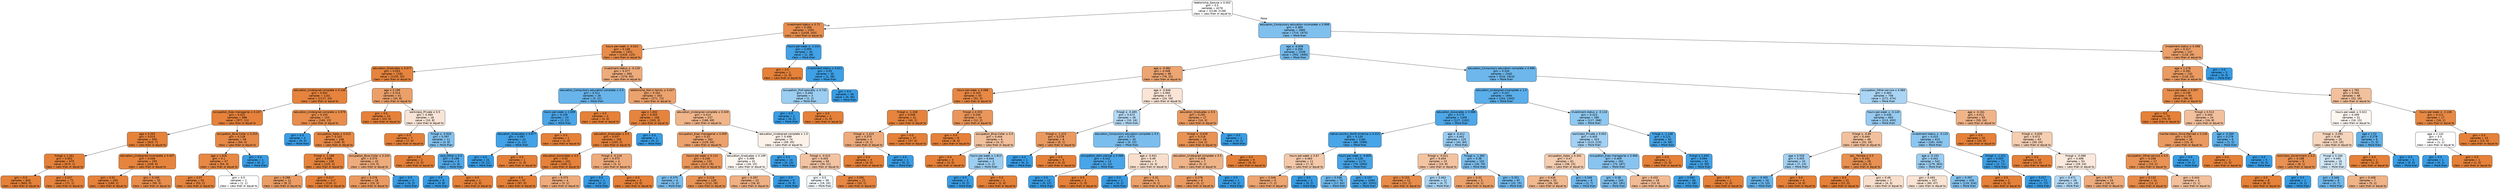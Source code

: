 digraph Tree {
node [shape=box, style="filled, rounded", color="black", fontname=helvetica] ;
edge [fontname=helvetica] ;
0 [label=<relationship_Spouse &le; 0.002<br/>gini = 0.5<br/>samples = 4276<br/>value = [2138, 2138]<br/>class = Less than or equal to>, fillcolor="#e5813900"] ;
1 [label=<investment-status &le; 0.72<br/>gini = 0.184<br/>samples = 1591<br/>value = [1428, 163]<br/>class = Less than or equal to>, fillcolor="#e58139e2"] ;
0 -> 1 [labeldistance=2.5, labelangle=45, headlabel="True"] ;
2 [label=<hours-per-week &le; -0.024<br/>gini = 0.148<br/>samples = 1551<br/>value = [1426, 125]<br/>class = Less than or equal to>, fillcolor="#e58139e9"] ;
1 -> 2 ;
3 [label=<education_Graduates &le; 0.077<br/>gini = 0.053<br/>samples = 1182<br/>value = [1150, 32]<br/>class = Less than or equal to>, fillcolor="#e58139f8"] ;
2 -> 3 ;
4 [label=<education_Undergrad-complete &le; 0.146<br/>gini = 0.041<br/>samples = 1141<br/>value = [1117, 24]<br/>class = Less than or equal to>, fillcolor="#e58139fa"] ;
3 -> 4 ;
5 [label=<occupation_Exec-managerial &le; 0.247<br/>gini = 0.022<br/>samples = 988<br/>value = [977, 11]<br/>class = Less than or equal to>, fillcolor="#e58139fc"] ;
4 -> 5 ;
6 [label=<age &le; 0.055<br/>gini = 0.015<br/>samples = 930<br/>value = [923, 7]<br/>class = Less than or equal to>, fillcolor="#e58139fd"] ;
5 -> 6 ;
7 [label=<fnlwgt &le; 1.261<br/>gini = 0.003<br/>samples = 675<br/>value = [674, 1]<br/>class = Less than or equal to>, fillcolor="#e58139ff"] ;
6 -> 7 ;
8 [label=<gini = 0.0<br/>samples = 603<br/>value = [603, 0]<br/>class = Less than or equal to>, fillcolor="#e58139ff"] ;
7 -> 8 ;
9 [label=<gini = 0.027<br/>samples = 72<br/>value = [71, 1]<br/>class = Less than or equal to>, fillcolor="#e58139fb"] ;
7 -> 9 ;
10 [label=<education_Undergrad-incomplete &le; 0.407<br/>gini = 0.046<br/>samples = 255<br/>value = [249, 6]<br/>class = Less than or equal to>, fillcolor="#e58139f9"] ;
6 -> 10 ;
11 [label=<gini = 0.01<br/>samples = 200<br/>value = [199, 1]<br/>class = Less than or equal to>, fillcolor="#e58139fe"] ;
10 -> 11 ;
12 [label=<gini = 0.165<br/>samples = 55<br/>value = [50, 5]<br/>class = Less than or equal to>, fillcolor="#e58139e6"] ;
10 -> 12 ;
13 [label=<occupation_Blue-Collar &le; 0.253<br/>gini = 0.128<br/>samples = 58<br/>value = [54, 4]<br/>class = Less than or equal to>, fillcolor="#e58139ec"] ;
5 -> 13 ;
14 [label=<age &le; 1.926<br/>gini = 0.1<br/>samples = 57<br/>value = [54, 3]<br/>class = Less than or equal to>, fillcolor="#e58139f1"] ;
13 -> 14 ;
15 [label=<gini = 0.07<br/>samples = 55<br/>value = [53, 2]<br/>class = Less than or equal to>, fillcolor="#e58139f5"] ;
14 -> 15 ;
16 [label=<gini = 0.5<br/>samples = 2<br/>value = [1, 1]<br/>class = Less than or equal to>, fillcolor="#e5813900"] ;
14 -> 16 ;
17 [label=<gini = 0.0<br/>samples = 1<br/>value = [0, 1]<br/>class = More than>, fillcolor="#399de5ff"] ;
13 -> 17 ;
18 [label=<education_Undergrad-complete &le; 0.979<br/>gini = 0.155<br/>samples = 153<br/>value = [140, 13]<br/>class = Less than or equal to>, fillcolor="#e58139e7"] ;
4 -> 18 ;
19 [label=<gini = 0.0<br/>samples = 5<br/>value = [0, 5]<br/>class = More than>, fillcolor="#399de5ff"] ;
18 -> 19 ;
20 [label=<occupation_Sales &le; 0.015<br/>gini = 0.102<br/>samples = 148<br/>value = [140, 8]<br/>class = Less than or equal to>, fillcolor="#e58139f0"] ;
18 -> 20 ;
21 [label=<fnlwgt &le; -1.189<br/>gini = 0.046<br/>samples = 128<br/>value = [125, 3]<br/>class = Less than or equal to>, fillcolor="#e58139f9"] ;
20 -> 21 ;
22 [label=<gini = 0.298<br/>samples = 11<br/>value = [9, 2]<br/>class = Less than or equal to>, fillcolor="#e58139c6"] ;
21 -> 22 ;
23 [label=<gini = 0.017<br/>samples = 117<br/>value = [116, 1]<br/>class = Less than or equal to>, fillcolor="#e58139fd"] ;
21 -> 23 ;
24 [label=<occupation_Blue-Collar &le; 0.204<br/>gini = 0.375<br/>samples = 20<br/>value = [15, 5]<br/>class = Less than or equal to>, fillcolor="#e58139aa"] ;
20 -> 24 ;
25 [label=<gini = 0.278<br/>samples = 18<br/>value = [15, 3]<br/>class = Less than or equal to>, fillcolor="#e58139cc"] ;
24 -> 25 ;
26 [label=<gini = 0.0<br/>samples = 2<br/>value = [0, 2]<br/>class = More than>, fillcolor="#399de5ff"] ;
24 -> 26 ;
27 [label=<age &le; 0.199<br/>gini = 0.314<br/>samples = 41<br/>value = [33, 8]<br/>class = Less than or equal to>, fillcolor="#e58139c1"] ;
3 -> 27 ;
28 [label=<gini = 0.0<br/>samples = 23<br/>value = [23, 0]<br/>class = Less than or equal to>, fillcolor="#e58139ff"] ;
27 -> 28 ;
29 [label=<workclass_Private &le; 0.5<br/>gini = 0.494<br/>samples = 18<br/>value = [10, 8]<br/>class = Less than or equal to>, fillcolor="#e5813933"] ;
27 -> 29 ;
30 [label=<gini = 0.0<br/>samples = 7<br/>value = [7, 0]<br/>class = Less than or equal to>, fillcolor="#e58139ff"] ;
29 -> 30 ;
31 [label=<fnlwgt &le; -0.928<br/>gini = 0.397<br/>samples = 11<br/>value = [3, 8]<br/>class = More than>, fillcolor="#399de59f"] ;
29 -> 31 ;
32 [label=<gini = 0.0<br/>samples = 2<br/>value = [2, 0]<br/>class = Less than or equal to>, fillcolor="#e58139ff"] ;
31 -> 32 ;
33 [label=<race_Other &le; 0.5<br/>gini = 0.198<br/>samples = 9<br/>value = [1, 8]<br/>class = More than>, fillcolor="#399de5df"] ;
31 -> 33 ;
34 [label=<gini = 0.0<br/>samples = 8<br/>value = [0, 8]<br/>class = More than>, fillcolor="#399de5ff"] ;
33 -> 34 ;
35 [label=<gini = 0.0<br/>samples = 1<br/>value = [1, 0]<br/>class = Less than or equal to>, fillcolor="#e58139ff"] ;
33 -> 35 ;
36 [label=<investment-status &le; -0.129<br/>gini = 0.377<br/>samples = 369<br/>value = [276, 93]<br/>class = Less than or equal to>, fillcolor="#e58139a9"] ;
2 -> 36 ;
37 [label=<education_Compulsory-education-complete &le; 0.5<br/>gini = 0.311<br/>samples = 26<br/>value = [5, 21]<br/>class = More than>, fillcolor="#399de5c2"] ;
36 -> 37 ;
38 [label=<hours-per-week &le; 2.099<br/>gini = 0.159<br/>samples = 23<br/>value = [2, 21]<br/>class = More than>, fillcolor="#399de5e7"] ;
37 -> 38 ;
39 [label=<education_Graduates &le; 0.877<br/>gini = 0.087<br/>samples = 22<br/>value = [1, 21]<br/>class = More than>, fillcolor="#399de5f3"] ;
38 -> 39 ;
40 [label=<gini = 0.0<br/>samples = 21<br/>value = [0, 21]<br/>class = More than>, fillcolor="#399de5ff"] ;
39 -> 40 ;
41 [label=<gini = 0.0<br/>samples = 1<br/>value = [1, 0]<br/>class = Less than or equal to>, fillcolor="#e58139ff"] ;
39 -> 41 ;
42 [label=<gini = 0.0<br/>samples = 1<br/>value = [1, 0]<br/>class = Less than or equal to>, fillcolor="#e58139ff"] ;
38 -> 42 ;
43 [label=<gini = 0.0<br/>samples = 3<br/>value = [3, 0]<br/>class = Less than or equal to>, fillcolor="#e58139ff"] ;
37 -> 43 ;
44 [label=<relationship_Not-in-family &le; 0.027<br/>gini = 0.332<br/>samples = 343<br/>value = [271, 72]<br/>class = Less than or equal to>, fillcolor="#e58139bb"] ;
36 -> 44 ;
45 [label=<age &le; 1.602<br/>gini = 0.055<br/>samples = 106<br/>value = [103, 3]<br/>class = Less than or equal to>, fillcolor="#e58139f8"] ;
44 -> 45 ;
46 [label=<education_Graduates &le; 0.5<br/>gini = 0.037<br/>samples = 105<br/>value = [103, 2]<br/>class = Less than or equal to>, fillcolor="#e58139fa"] ;
45 -> 46 ;
47 [label=<education_Associates &le; 0.5<br/>gini = 0.02<br/>samples = 101<br/>value = [100, 1]<br/>class = Less than or equal to>, fillcolor="#e58139fc"] ;
46 -> 47 ;
48 [label=<gini = 0.0<br/>samples = 97<br/>value = [97, 0]<br/>class = Less than or equal to>, fillcolor="#e58139ff"] ;
47 -> 48 ;
49 [label=<gini = 0.375<br/>samples = 4<br/>value = [3, 1]<br/>class = Less than or equal to>, fillcolor="#e58139aa"] ;
47 -> 49 ;
50 [label=<fnlwgt &le; -0.218<br/>gini = 0.375<br/>samples = 4<br/>value = [3, 1]<br/>class = Less than or equal to>, fillcolor="#e58139aa"] ;
46 -> 50 ;
51 [label=<gini = 0.0<br/>samples = 1<br/>value = [0, 1]<br/>class = More than>, fillcolor="#399de5ff"] ;
50 -> 51 ;
52 [label=<gini = 0.0<br/>samples = 3<br/>value = [3, 0]<br/>class = Less than or equal to>, fillcolor="#e58139ff"] ;
50 -> 52 ;
53 [label=<gini = 0.0<br/>samples = 1<br/>value = [0, 1]<br/>class = More than>, fillcolor="#399de5ff"] ;
45 -> 53 ;
54 [label=<education_Undergrad-complete &le; 0.049<br/>gini = 0.413<br/>samples = 237<br/>value = [168, 69]<br/>class = Less than or equal to>, fillcolor="#e5813996"] ;
44 -> 54 ;
55 [label=<occupation_Exec-managerial &le; 0.009<br/>gini = 0.33<br/>samples = 163<br/>value = [129, 34]<br/>class = Less than or equal to>, fillcolor="#e58139bc"] ;
54 -> 55 ;
56 [label=<hours-per-week &le; 0.114<br/>gini = 0.246<br/>samples = 132<br/>value = [113, 19]<br/>class = Less than or equal to>, fillcolor="#e58139d4"] ;
55 -> 56 ;
57 [label=<gini = 0.375<br/>samples = 4<br/>value = [1, 3]<br/>class = More than>, fillcolor="#399de5aa"] ;
56 -> 57 ;
58 [label=<gini = 0.219<br/>samples = 128<br/>value = [112, 16]<br/>class = Less than or equal to>, fillcolor="#e58139db"] ;
56 -> 58 ;
59 [label=<education_Graduates &le; 0.199<br/>gini = 0.499<br/>samples = 31<br/>value = [16, 15]<br/>class = Less than or equal to>, fillcolor="#e5813910"] ;
55 -> 59 ;
60 [label=<gini = 0.397<br/>samples = 22<br/>value = [16, 6]<br/>class = Less than or equal to>, fillcolor="#e581399f"] ;
59 -> 60 ;
61 [label=<gini = 0.0<br/>samples = 9<br/>value = [0, 9]<br/>class = More than>, fillcolor="#399de5ff"] ;
59 -> 61 ;
62 [label=<education_Undergrad-complete &le; 1.0<br/>gini = 0.499<br/>samples = 74<br/>value = [39, 35]<br/>class = Less than or equal to>, fillcolor="#e581391a"] ;
54 -> 62 ;
63 [label=<gini = 0.0<br/>samples = 14<br/>value = [0, 14]<br/>class = More than>, fillcolor="#399de5ff"] ;
62 -> 63 ;
64 [label=<fnlwgt &le; -0.015<br/>gini = 0.455<br/>samples = 60<br/>value = [39, 21]<br/>class = Less than or equal to>, fillcolor="#e5813976"] ;
62 -> 64 ;
65 [label=<gini = 0.5<br/>samples = 39<br/>value = [19, 20]<br/>class = More than>, fillcolor="#399de50d"] ;
64 -> 65 ;
66 [label=<gini = 0.091<br/>samples = 21<br/>value = [20, 1]<br/>class = Less than or equal to>, fillcolor="#e58139f2"] ;
64 -> 66 ;
67 [label=<hours-per-week &le; -1.314<br/>gini = 0.095<br/>samples = 40<br/>value = [2, 38]<br/>class = More than>, fillcolor="#399de5f2"] ;
1 -> 67 ;
68 [label=<gini = 0.0<br/>samples = 1<br/>value = [1, 0]<br/>class = Less than or equal to>, fillcolor="#e58139ff"] ;
67 -> 68 ;
69 [label=<investment-status &le; 0.811<br/>gini = 0.05<br/>samples = 39<br/>value = [1, 38]<br/>class = More than>, fillcolor="#399de5f8"] ;
67 -> 69 ;
70 [label=<occupation_Prof-specialty &le; 0.742<br/>gini = 0.444<br/>samples = 3<br/>value = [1, 2]<br/>class = More than>, fillcolor="#399de57f"] ;
69 -> 70 ;
71 [label=<gini = 0.0<br/>samples = 2<br/>value = [0, 2]<br/>class = More than>, fillcolor="#399de5ff"] ;
70 -> 71 ;
72 [label=<gini = 0.0<br/>samples = 1<br/>value = [1, 0]<br/>class = Less than or equal to>, fillcolor="#e58139ff"] ;
70 -> 72 ;
73 [label=<gini = 0.0<br/>samples = 36<br/>value = [0, 36]<br/>class = More than>, fillcolor="#399de5ff"] ;
69 -> 73 ;
74 [label=<education_Compulsory-education-incomplete &le; 0.998<br/>gini = 0.389<br/>samples = 2685<br/>value = [710, 1975]<br/>class = More than>, fillcolor="#399de5a3"] ;
0 -> 74 [labeldistance=2.5, labelangle=-45, headlabel="False"] ;
75 [label=<age &le; -0.836<br/>gini = 0.358<br/>samples = 2538<br/>value = [592, 1946]<br/>class = More than>, fillcolor="#399de5b1"] ;
74 -> 75 ;
76 [label=<age &le; -0.982<br/>gini = 0.348<br/>samples = 98<br/>value = [76, 22]<br/>class = Less than or equal to>, fillcolor="#e58139b5"] ;
75 -> 76 ;
77 [label=<hours-per-week &le; 0.588<br/>gini = 0.103<br/>samples = 55<br/>value = [52, 3]<br/>class = Less than or equal to>, fillcolor="#e58139f0"] ;
76 -> 77 ;
78 [label=<fnlwgt &le; -1.338<br/>gini = 0.048<br/>samples = 41<br/>value = [40, 1]<br/>class = Less than or equal to>, fillcolor="#e58139f9"] ;
77 -> 78 ;
79 [label=<fnlwgt &le; -1.415<br/>gini = 0.375<br/>samples = 4<br/>value = [3, 1]<br/>class = Less than or equal to>, fillcolor="#e58139aa"] ;
78 -> 79 ;
80 [label=<gini = 0.0<br/>samples = 3<br/>value = [3, 0]<br/>class = Less than or equal to>, fillcolor="#e58139ff"] ;
79 -> 80 ;
81 [label=<gini = 0.0<br/>samples = 1<br/>value = [0, 1]<br/>class = More than>, fillcolor="#399de5ff"] ;
79 -> 81 ;
82 [label=<gini = 0.0<br/>samples = 37<br/>value = [37, 0]<br/>class = Less than or equal to>, fillcolor="#e58139ff"] ;
78 -> 82 ;
83 [label=<fnlwgt &le; 0.353<br/>gini = 0.245<br/>samples = 14<br/>value = [12, 2]<br/>class = Less than or equal to>, fillcolor="#e58139d4"] ;
77 -> 83 ;
84 [label=<gini = 0.0<br/>samples = 8<br/>value = [8, 0]<br/>class = Less than or equal to>, fillcolor="#e58139ff"] ;
83 -> 84 ;
85 [label=<occupation_Blue-Collar &le; 0.5<br/>gini = 0.444<br/>samples = 6<br/>value = [4, 2]<br/>class = Less than or equal to>, fillcolor="#e581397f"] ;
83 -> 85 ;
86 [label=<gini = 0.0<br/>samples = 3<br/>value = [3, 0]<br/>class = Less than or equal to>, fillcolor="#e58139ff"] ;
85 -> 86 ;
87 [label=<hours-per-week &le; 1.813<br/>gini = 0.444<br/>samples = 3<br/>value = [1, 2]<br/>class = More than>, fillcolor="#399de57f"] ;
85 -> 87 ;
88 [label=<gini = 0.0<br/>samples = 2<br/>value = [0, 2]<br/>class = More than>, fillcolor="#399de5ff"] ;
87 -> 88 ;
89 [label=<gini = 0.0<br/>samples = 1<br/>value = [1, 0]<br/>class = Less than or equal to>, fillcolor="#e58139ff"] ;
87 -> 89 ;
90 [label=<age &le; -0.846<br/>gini = 0.493<br/>samples = 43<br/>value = [24, 19]<br/>class = Less than or equal to>, fillcolor="#e5813935"] ;
76 -> 90 ;
91 [label=<fnlwgt &le; -0.485<br/>gini = 0.473<br/>samples = 26<br/>value = [10, 16]<br/>class = More than>, fillcolor="#399de560"] ;
90 -> 91 ;
92 [label=<fnlwgt &le; -1.215<br/>gini = 0.278<br/>samples = 6<br/>value = [5, 1]<br/>class = Less than or equal to>, fillcolor="#e58139cc"] ;
91 -> 92 ;
93 [label=<gini = 0.0<br/>samples = 1<br/>value = [0, 1]<br/>class = More than>, fillcolor="#399de5ff"] ;
92 -> 93 ;
94 [label=<gini = 0.0<br/>samples = 5<br/>value = [5, 0]<br/>class = Less than or equal to>, fillcolor="#e58139ff"] ;
92 -> 94 ;
95 [label=<education_Compulsory-education-complete &le; 0.5<br/>gini = 0.375<br/>samples = 20<br/>value = [5, 15]<br/>class = More than>, fillcolor="#399de5aa"] ;
91 -> 95 ;
96 [label=<occupation_Adm-clerical &le; 0.569<br/>gini = 0.142<br/>samples = 13<br/>value = [1, 12]<br/>class = More than>, fillcolor="#399de5ea"] ;
95 -> 96 ;
97 [label=<gini = 0.0<br/>samples = 12<br/>value = [0, 12]<br/>class = More than>, fillcolor="#399de5ff"] ;
96 -> 97 ;
98 [label=<gini = 0.0<br/>samples = 1<br/>value = [1, 0]<br/>class = Less than or equal to>, fillcolor="#e58139ff"] ;
96 -> 98 ;
99 [label=<age &le; -0.931<br/>gini = 0.49<br/>samples = 7<br/>value = [4, 3]<br/>class = Less than or equal to>, fillcolor="#e5813940"] ;
95 -> 99 ;
100 [label=<gini = 0.0<br/>samples = 2<br/>value = [0, 2]<br/>class = More than>, fillcolor="#399de5ff"] ;
99 -> 100 ;
101 [label=<gini = 0.32<br/>samples = 5<br/>value = [4, 1]<br/>class = Less than or equal to>, fillcolor="#e58139bf"] ;
99 -> 101 ;
102 [label=<education_Graduates &le; 0.5<br/>gini = 0.291<br/>samples = 17<br/>value = [14, 3]<br/>class = Less than or equal to>, fillcolor="#e58139c8"] ;
90 -> 102 ;
103 [label=<fnlwgt &le; -0.639<br/>gini = 0.219<br/>samples = 16<br/>value = [14, 2]<br/>class = Less than or equal to>, fillcolor="#e58139db"] ;
102 -> 103 ;
104 [label=<education_Undergrad-complete &le; 0.5<br/>gini = 0.408<br/>samples = 7<br/>value = [5, 2]<br/>class = Less than or equal to>, fillcolor="#e5813999"] ;
103 -> 104 ;
105 [label=<gini = 0.278<br/>samples = 6<br/>value = [5, 1]<br/>class = Less than or equal to>, fillcolor="#e58139cc"] ;
104 -> 105 ;
106 [label=<gini = 0.0<br/>samples = 1<br/>value = [0, 1]<br/>class = More than>, fillcolor="#399de5ff"] ;
104 -> 106 ;
107 [label=<gini = 0.0<br/>samples = 9<br/>value = [9, 0]<br/>class = Less than or equal to>, fillcolor="#e58139ff"] ;
103 -> 107 ;
108 [label=<gini = 0.0<br/>samples = 1<br/>value = [0, 1]<br/>class = More than>, fillcolor="#399de5ff"] ;
102 -> 108 ;
109 [label=<education_Compulsory-education-complete &le; 0.996<br/>gini = 0.334<br/>samples = 2440<br/>value = [516, 1924]<br/>class = More than>, fillcolor="#399de5bb"] ;
75 -> 109 ;
110 [label=<education_Undergrad-incomplete &le; 1.0<br/>gini = 0.247<br/>samples = 1694<br/>value = [244, 1450]<br/>class = More than>, fillcolor="#399de5d4"] ;
109 -> 110 ;
111 [label=<education_Associates &le; 0.988<br/>gini = 0.175<br/>samples = 1309<br/>value = [127, 1182]<br/>class = More than>, fillcolor="#399de5e4"] ;
110 -> 111 ;
112 [label=<native-country_North-America &le; 0.015<br/>gini = 0.135<br/>samples = 1184<br/>value = [86, 1098]<br/>class = More than>, fillcolor="#399de5eb"] ;
111 -> 112 ;
113 [label=<hours-per-week &le; 0.67<br/>gini = 0.463<br/>samples = 11<br/>value = [7, 4]<br/>class = Less than or equal to>, fillcolor="#e581396d"] ;
112 -> 113 ;
114 [label=<gini = 0.346<br/>samples = 9<br/>value = [7, 2]<br/>class = Less than or equal to>, fillcolor="#e58139b6"] ;
113 -> 114 ;
115 [label=<gini = 0.0<br/>samples = 2<br/>value = [0, 2]<br/>class = More than>, fillcolor="#399de5ff"] ;
113 -> 115 ;
116 [label=<hours-per-week &le; -0.805<br/>gini = 0.126<br/>samples = 1173<br/>value = [79, 1094]<br/>class = More than>, fillcolor="#399de5ed"] ;
112 -> 116 ;
117 [label=<gini = 0.338<br/>samples = 79<br/>value = [17, 62]<br/>class = More than>, fillcolor="#399de5b9"] ;
116 -> 117 ;
118 [label=<gini = 0.107<br/>samples = 1094<br/>value = [62, 1032]<br/>class = More than>, fillcolor="#399de5f0"] ;
116 -> 118 ;
119 [label=<age &le; -0.412<br/>gini = 0.441<br/>samples = 125<br/>value = [41, 84]<br/>class = More than>, fillcolor="#399de583"] ;
111 -> 119 ;
120 [label=<fnlwgt &le; -0.021<br/>gini = 0.454<br/>samples = 23<br/>value = [15, 8]<br/>class = Less than or equal to>, fillcolor="#e5813977"] ;
119 -> 120 ;
121 [label=<gini = 0.153<br/>samples = 12<br/>value = [11, 1]<br/>class = Less than or equal to>, fillcolor="#e58139e8"] ;
120 -> 121 ;
122 [label=<gini = 0.463<br/>samples = 11<br/>value = [4, 7]<br/>class = More than>, fillcolor="#399de56d"] ;
120 -> 122 ;
123 [label=<fnlwgt &le; -1.365<br/>gini = 0.38<br/>samples = 102<br/>value = [26, 76]<br/>class = More than>, fillcolor="#399de5a8"] ;
119 -> 123 ;
124 [label=<gini = 0.32<br/>samples = 5<br/>value = [4, 1]<br/>class = Less than or equal to>, fillcolor="#e58139bf"] ;
123 -> 124 ;
125 [label=<gini = 0.351<br/>samples = 97<br/>value = [22, 75]<br/>class = More than>, fillcolor="#399de5b4"] ;
123 -> 125 ;
126 [label=<investment-status &le; -0.116<br/>gini = 0.423<br/>samples = 385<br/>value = [117, 268]<br/>class = More than>, fillcolor="#399de590"] ;
110 -> 126 ;
127 [label=<workclass_Private &le; 0.002<br/>gini = 0.455<br/>samples = 323<br/>value = [113, 210]<br/>class = More than>, fillcolor="#399de576"] ;
126 -> 127 ;
128 [label=<occupation_Sales &le; 0.302<br/>gini = 0.47<br/>samples = 61<br/>value = [38, 23]<br/>class = Less than or equal to>, fillcolor="#e5813965"] ;
127 -> 128 ;
129 [label=<gini = 0.426<br/>samples = 52<br/>value = [36, 16]<br/>class = Less than or equal to>, fillcolor="#e581398e"] ;
128 -> 129 ;
130 [label=<gini = 0.346<br/>samples = 9<br/>value = [2, 7]<br/>class = More than>, fillcolor="#399de5b6"] ;
128 -> 130 ;
131 [label=<occupation_Exec-managerial &le; 0.966<br/>gini = 0.409<br/>samples = 262<br/>value = [75, 187]<br/>class = More than>, fillcolor="#399de599"] ;
127 -> 131 ;
132 [label=<gini = 0.38<br/>samples = 243<br/>value = [62, 181]<br/>class = More than>, fillcolor="#399de5a8"] ;
131 -> 132 ;
133 [label=<gini = 0.432<br/>samples = 19<br/>value = [13, 6]<br/>class = Less than or equal to>, fillcolor="#e5813989"] ;
131 -> 133 ;
134 [label=<fnlwgt &le; -1.148<br/>gini = 0.121<br/>samples = 62<br/>value = [4, 58]<br/>class = More than>, fillcolor="#399de5ed"] ;
126 -> 134 ;
135 [label=<gini = 0.0<br/>samples = 1<br/>value = [1, 0]<br/>class = Less than or equal to>, fillcolor="#e58139ff"] ;
134 -> 135 ;
136 [label=<fnlwgt &le; 2.404<br/>gini = 0.094<br/>samples = 61<br/>value = [3, 58]<br/>class = More than>, fillcolor="#399de5f2"] ;
134 -> 136 ;
137 [label=<gini = 0.064<br/>samples = 60<br/>value = [2, 58]<br/>class = More than>, fillcolor="#399de5f6"] ;
136 -> 137 ;
138 [label=<gini = 0.0<br/>samples = 1<br/>value = [1, 0]<br/>class = Less than or equal to>, fillcolor="#e58139ff"] ;
136 -> 138 ;
139 [label=<occupation_Other-service &le; 0.984<br/>gini = 0.463<br/>samples = 746<br/>value = [272, 474]<br/>class = More than>, fillcolor="#399de56d"] ;
109 -> 139 ;
140 [label=<hours-per-week &le; -0.145<br/>gini = 0.436<br/>samples = 663<br/>value = [213, 450]<br/>class = More than>, fillcolor="#399de586"] ;
139 -> 140 ;
141 [label=<fnlwgt &le; -0.86<br/>gini = 0.444<br/>samples = 48<br/>value = [32, 16]<br/>class = Less than or equal to>, fillcolor="#e581397f"] ;
140 -> 141 ;
142 [label=<age &le; 0.559<br/>gini = 0.455<br/>samples = 20<br/>value = [7, 13]<br/>class = More than>, fillcolor="#399de576"] ;
141 -> 142 ;
143 [label=<gini = 0.305<br/>samples = 16<br/>value = [3, 13]<br/>class = More than>, fillcolor="#399de5c4"] ;
142 -> 143 ;
144 [label=<gini = 0.0<br/>samples = 4<br/>value = [4, 0]<br/>class = Less than or equal to>, fillcolor="#e58139ff"] ;
142 -> 144 ;
145 [label=<sex_ Female &le; 0.5<br/>gini = 0.191<br/>samples = 28<br/>value = [25, 3]<br/>class = Less than or equal to>, fillcolor="#e58139e0"] ;
141 -> 145 ;
146 [label=<gini = 0.0<br/>samples = 21<br/>value = [21, 0]<br/>class = Less than or equal to>, fillcolor="#e58139ff"] ;
145 -> 146 ;
147 [label=<gini = 0.49<br/>samples = 7<br/>value = [4, 3]<br/>class = Less than or equal to>, fillcolor="#e5813940"] ;
145 -> 147 ;
148 [label=<investment-status &le; -0.125<br/>gini = 0.415<br/>samples = 615<br/>value = [181, 434]<br/>class = More than>, fillcolor="#399de595"] ;
140 -> 148 ;
149 [label=<age &le; -0.193<br/>gini = 0.442<br/>samples = 542<br/>value = [179, 363]<br/>class = More than>, fillcolor="#399de581"] ;
148 -> 149 ;
150 [label=<gini = 0.493<br/>samples = 107<br/>value = [60, 47]<br/>class = Less than or equal to>, fillcolor="#e5813937"] ;
149 -> 150 ;
151 [label=<gini = 0.397<br/>samples = 435<br/>value = [119, 316]<br/>class = More than>, fillcolor="#399de59f"] ;
149 -> 151 ;
152 [label=<fnlwgt &le; -1.322<br/>gini = 0.053<br/>samples = 73<br/>value = [2, 71]<br/>class = More than>, fillcolor="#399de5f8"] ;
148 -> 152 ;
153 [label=<gini = 0.0<br/>samples = 1<br/>value = [1, 0]<br/>class = Less than or equal to>, fillcolor="#e58139ff"] ;
152 -> 153 ;
154 [label=<gini = 0.027<br/>samples = 72<br/>value = [1, 71]<br/>class = More than>, fillcolor="#399de5fb"] ;
152 -> 154 ;
155 [label=<age &le; -0.161<br/>gini = 0.411<br/>samples = 83<br/>value = [59, 24]<br/>class = Less than or equal to>, fillcolor="#e5813997"] ;
139 -> 155 ;
156 [label=<gini = 0.0<br/>samples = 20<br/>value = [20, 0]<br/>class = Less than or equal to>, fillcolor="#e58139ff"] ;
155 -> 156 ;
157 [label=<fnlwgt &le; -0.839<br/>gini = 0.472<br/>samples = 63<br/>value = [39, 24]<br/>class = Less than or equal to>, fillcolor="#e5813962"] ;
155 -> 157 ;
158 [label=<gini = 0.0<br/>samples = 10<br/>value = [10, 0]<br/>class = Less than or equal to>, fillcolor="#e58139ff"] ;
157 -> 158 ;
159 [label=<fnlwgt &le; -0.088<br/>gini = 0.496<br/>samples = 53<br/>value = [29, 24]<br/>class = Less than or equal to>, fillcolor="#e581392c"] ;
157 -> 159 ;
160 [label=<gini = 0.471<br/>samples = 29<br/>value = [11, 18]<br/>class = More than>, fillcolor="#399de563"] ;
159 -> 160 ;
161 [label=<gini = 0.375<br/>samples = 24<br/>value = [18, 6]<br/>class = Less than or equal to>, fillcolor="#e58139aa"] ;
159 -> 161 ;
162 [label=<investment-status &le; 0.498<br/>gini = 0.317<br/>samples = 147<br/>value = [118, 29]<br/>class = Less than or equal to>, fillcolor="#e58139c0"] ;
74 -> 162 ;
163 [label=<age &le; 1.278<br/>gini = 0.281<br/>samples = 142<br/>value = [118, 24]<br/>class = Less than or equal to>, fillcolor="#e58139cb"] ;
162 -> 163 ;
164 [label=<hours-per-week &le; 0.507<br/>gini = 0.156<br/>samples = 94<br/>value = [86, 8]<br/>class = Less than or equal to>, fillcolor="#e58139e7"] ;
163 -> 164 ;
165 [label=<gini = 0.0<br/>samples = 70<br/>value = [70, 0]<br/>class = Less than or equal to>, fillcolor="#e58139ff"] ;
164 -> 165 ;
166 [label=<fnlwgt &le; 0.513<br/>gini = 0.444<br/>samples = 24<br/>value = [16, 8]<br/>class = Less than or equal to>, fillcolor="#e581397f"] ;
164 -> 166 ;
167 [label=<marital-status_Once-Married &le; 0.236<br/>gini = 0.278<br/>samples = 18<br/>value = [15, 3]<br/>class = Less than or equal to>, fillcolor="#e58139cc"] ;
166 -> 167 ;
168 [label=<occupation_Other-service &le; 0.5<br/>gini = 0.208<br/>samples = 17<br/>value = [15, 2]<br/>class = Less than or equal to>, fillcolor="#e58139dd"] ;
167 -> 168 ;
169 [label=<gini = 0.133<br/>samples = 14<br/>value = [13, 1]<br/>class = Less than or equal to>, fillcolor="#e58139eb"] ;
168 -> 169 ;
170 [label=<gini = 0.444<br/>samples = 3<br/>value = [2, 1]<br/>class = Less than or equal to>, fillcolor="#e581397f"] ;
168 -> 170 ;
171 [label=<gini = 0.0<br/>samples = 1<br/>value = [0, 1]<br/>class = More than>, fillcolor="#399de5ff"] ;
167 -> 171 ;
172 [label=<age &le; -0.269<br/>gini = 0.278<br/>samples = 6<br/>value = [1, 5]<br/>class = More than>, fillcolor="#399de5cc"] ;
166 -> 172 ;
173 [label=<gini = 0.0<br/>samples = 1<br/>value = [1, 0]<br/>class = Less than or equal to>, fillcolor="#e58139ff"] ;
172 -> 173 ;
174 [label=<gini = 0.0<br/>samples = 5<br/>value = [0, 5]<br/>class = More than>, fillcolor="#399de5ff"] ;
172 -> 174 ;
175 [label=<age &le; 1.782<br/>gini = 0.444<br/>samples = 48<br/>value = [32, 16]<br/>class = Less than or equal to>, fillcolor="#e581397f"] ;
163 -> 175 ;
176 [label=<hours-per-week &le; 0.022<br/>gini = 0.499<br/>samples = 31<br/>value = [16, 15]<br/>class = Less than or equal to>, fillcolor="#e5813910"] ;
175 -> 176 ;
177 [label=<fnlwgt &le; -0.091<br/>gini = 0.48<br/>samples = 25<br/>value = [15, 10]<br/>class = Less than or equal to>, fillcolor="#e5813955"] ;
176 -> 177 ;
178 [label=<workclass_Government &le; 0.5<br/>gini = 0.198<br/>samples = 9<br/>value = [8, 1]<br/>class = Less than or equal to>, fillcolor="#e58139df"] ;
177 -> 178 ;
179 [label=<gini = 0.0<br/>samples = 8<br/>value = [8, 0]<br/>class = Less than or equal to>, fillcolor="#e58139ff"] ;
178 -> 179 ;
180 [label=<gini = 0.0<br/>samples = 1<br/>value = [0, 1]<br/>class = More than>, fillcolor="#399de5ff"] ;
178 -> 180 ;
181 [label=<fnlwgt &le; 0.184<br/>gini = 0.492<br/>samples = 16<br/>value = [7, 9]<br/>class = More than>, fillcolor="#399de539"] ;
177 -> 181 ;
182 [label=<gini = 0.346<br/>samples = 9<br/>value = [2, 7]<br/>class = More than>, fillcolor="#399de5b6"] ;
181 -> 182 ;
183 [label=<gini = 0.408<br/>samples = 7<br/>value = [5, 2]<br/>class = Less than or equal to>, fillcolor="#e5813999"] ;
181 -> 183 ;
184 [label=<age &le; 1.52<br/>gini = 0.278<br/>samples = 6<br/>value = [1, 5]<br/>class = More than>, fillcolor="#399de5cc"] ;
176 -> 184 ;
185 [label=<gini = 0.0<br/>samples = 1<br/>value = [1, 0]<br/>class = Less than or equal to>, fillcolor="#e58139ff"] ;
184 -> 185 ;
186 [label=<gini = 0.0<br/>samples = 5<br/>value = [0, 5]<br/>class = More than>, fillcolor="#399de5ff"] ;
184 -> 186 ;
187 [label=<hours-per-week &le; -2.106<br/>gini = 0.111<br/>samples = 17<br/>value = [16, 1]<br/>class = Less than or equal to>, fillcolor="#e58139ef"] ;
175 -> 187 ;
188 [label=<age &le; 2.142<br/>gini = 0.5<br/>samples = 2<br/>value = [1, 1]<br/>class = Less than or equal to>, fillcolor="#e5813900"] ;
187 -> 188 ;
189 [label=<gini = 0.0<br/>samples = 1<br/>value = [0, 1]<br/>class = More than>, fillcolor="#399de5ff"] ;
188 -> 189 ;
190 [label=<gini = 0.0<br/>samples = 1<br/>value = [1, 0]<br/>class = Less than or equal to>, fillcolor="#e58139ff"] ;
188 -> 190 ;
191 [label=<gini = 0.0<br/>samples = 15<br/>value = [15, 0]<br/>class = Less than or equal to>, fillcolor="#e58139ff"] ;
187 -> 191 ;
192 [label=<gini = 0.0<br/>samples = 5<br/>value = [0, 5]<br/>class = More than>, fillcolor="#399de5ff"] ;
162 -> 192 ;
}